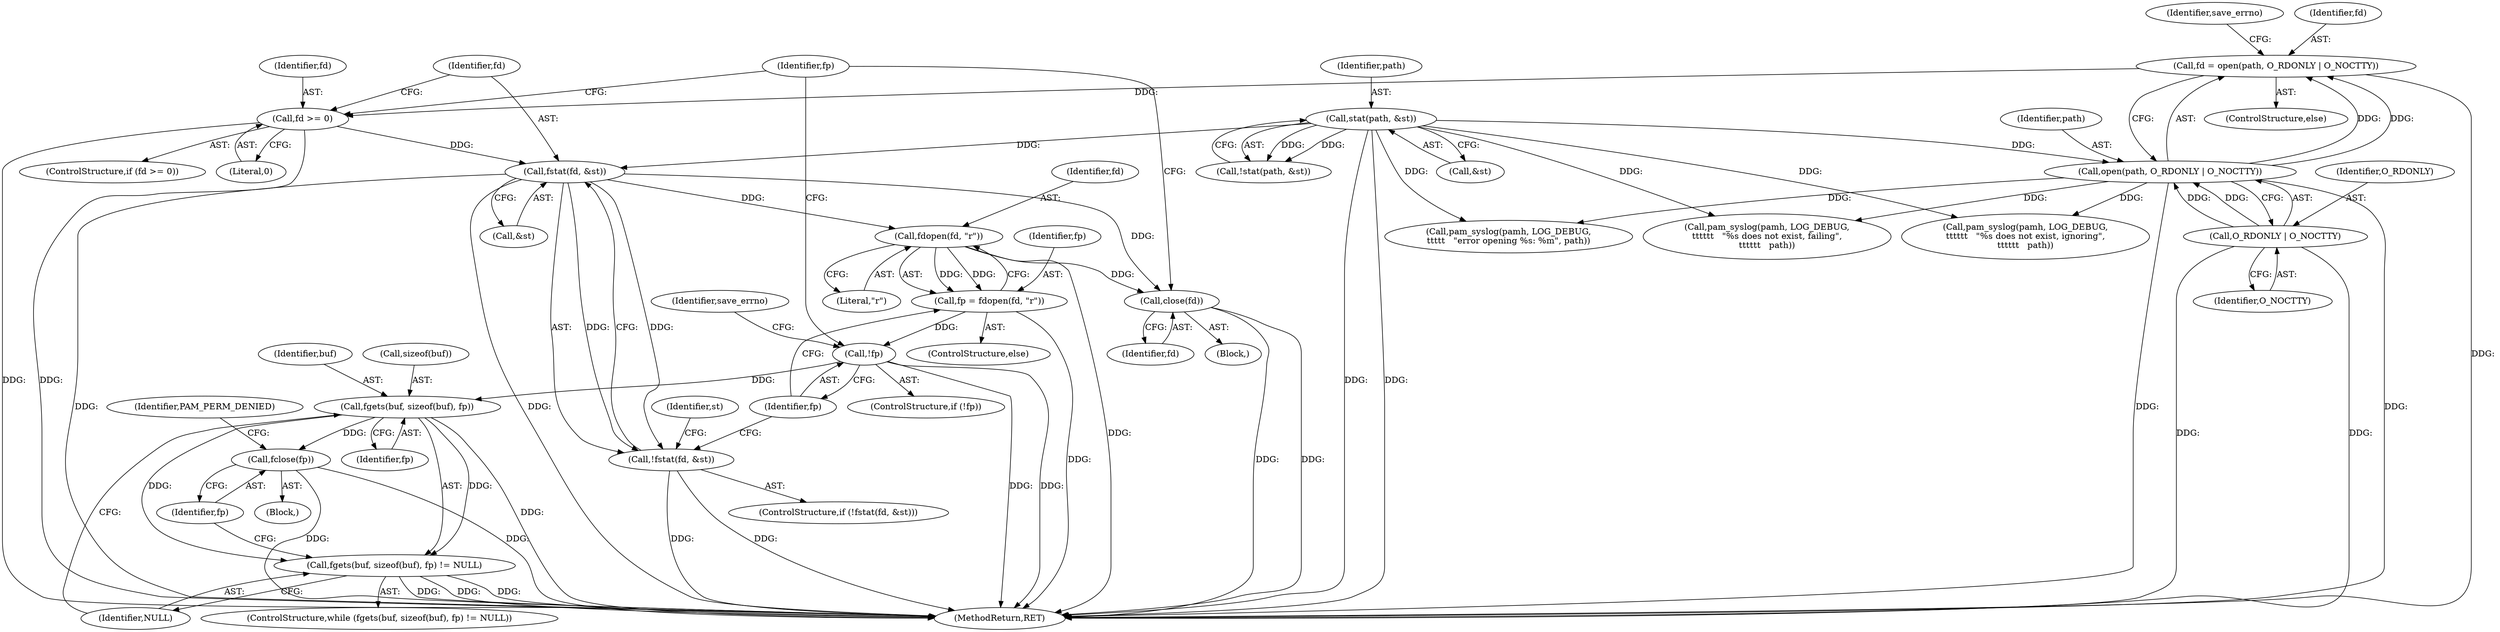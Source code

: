 digraph "0_altlinux_ffe7058c70253d574b1963c7c93002bd410fddc9@API" {
"1000205" [label="(Call,fd = open(path, O_RDONLY | O_NOCTTY))"];
"1000207" [label="(Call,open(path, O_RDONLY | O_NOCTTY))"];
"1000190" [label="(Call,stat(path, &st))"];
"1000209" [label="(Call,O_RDONLY | O_NOCTTY)"];
"1000218" [label="(Call,fd >= 0)"];
"1000224" [label="(Call,fstat(fd, &st))"];
"1000223" [label="(Call,!fstat(fd, &st))"];
"1000241" [label="(Call,fdopen(fd, \"r\"))"];
"1000239" [label="(Call,fp = fdopen(fd, \"r\"))"];
"1000245" [label="(Call,!fp)"];
"1000260" [label="(Call,fgets(buf, sizeof(buf), fp))"];
"1000259" [label="(Call,fgets(buf, sizeof(buf), fp) != NULL)"];
"1000267" [label="(Call,fclose(fp))"];
"1000251" [label="(Call,close(fd))"];
"1000226" [label="(Call,&st)"];
"1000261" [label="(Identifier,buf)"];
"1000267" [label="(Call,fclose(fp))"];
"1000242" [label="(Identifier,fd)"];
"1000243" [label="(Literal,\"r\")"];
"1000213" [label="(Identifier,save_errno)"];
"1000223" [label="(Call,!fstat(fd, &st))"];
"1000309" [label="(Call,pam_syslog(pamh, LOG_DEBUG,\n\t\t\t\t\t   \"error opening %s: %m\", path))"];
"1000233" [label="(Identifier,st)"];
"1000219" [label="(Identifier,fd)"];
"1000189" [label="(Call,!stat(path, &st))"];
"1000298" [label="(Call,pam_syslog(pamh, LOG_DEBUG,\n\t\t\t\t\t\t   \"%s does not exist, failing\",\n\t\t\t\t\t\t   path))"];
"1000191" [label="(Identifier,path)"];
"1000251" [label="(Call,close(fd))"];
"1000210" [label="(Identifier,O_RDONLY)"];
"1000262" [label="(Call,sizeof(buf))"];
"1000224" [label="(Call,fstat(fd, &st))"];
"1000220" [label="(Literal,0)"];
"1000190" [label="(Call,stat(path, &st))"];
"1000255" [label="(Block,)"];
"1000239" [label="(Call,fp = fdopen(fd, \"r\"))"];
"1000217" [label="(ControlStructure,if (fd >= 0))"];
"1000247" [label="(Block,)"];
"1000206" [label="(Identifier,fd)"];
"1000259" [label="(Call,fgets(buf, sizeof(buf), fp) != NULL)"];
"1000244" [label="(ControlStructure,if (!fp))"];
"1000222" [label="(ControlStructure,if (!fstat(fd, &st)))"];
"1000240" [label="(Identifier,fp)"];
"1000209" [label="(Call,O_RDONLY | O_NOCTTY)"];
"1000265" [label="(Identifier,NULL)"];
"1000316" [label="(MethodReturn,RET)"];
"1000192" [label="(Call,&st)"];
"1000246" [label="(Identifier,fp)"];
"1000218" [label="(Call,fd >= 0)"];
"1000225" [label="(Identifier,fd)"];
"1000238" [label="(ControlStructure,else)"];
"1000270" [label="(Identifier,PAM_PERM_DENIED)"];
"1000211" [label="(Identifier,O_NOCTTY)"];
"1000264" [label="(Identifier,fp)"];
"1000258" [label="(ControlStructure,while (fgets(buf, sizeof(buf), fp) != NULL))"];
"1000252" [label="(Identifier,fd)"];
"1000205" [label="(Call,fd = open(path, O_RDONLY | O_NOCTTY))"];
"1000241" [label="(Call,fdopen(fd, \"r\"))"];
"1000245" [label="(Call,!fp)"];
"1000254" [label="(Identifier,fp)"];
"1000260" [label="(Call,fgets(buf, sizeof(buf), fp))"];
"1000268" [label="(Identifier,fp)"];
"1000208" [label="(Identifier,path)"];
"1000207" [label="(Call,open(path, O_RDONLY | O_NOCTTY))"];
"1000204" [label="(ControlStructure,else)"];
"1000249" [label="(Identifier,save_errno)"];
"1000288" [label="(Call,pam_syslog(pamh, LOG_DEBUG,\n\t\t\t\t\t\t   \"%s does not exist, ignoring\",\n\t\t\t\t\t\t   path))"];
"1000205" -> "1000204"  [label="AST: "];
"1000205" -> "1000207"  [label="CFG: "];
"1000206" -> "1000205"  [label="AST: "];
"1000207" -> "1000205"  [label="AST: "];
"1000213" -> "1000205"  [label="CFG: "];
"1000205" -> "1000316"  [label="DDG: "];
"1000207" -> "1000205"  [label="DDG: "];
"1000207" -> "1000205"  [label="DDG: "];
"1000205" -> "1000218"  [label="DDG: "];
"1000207" -> "1000209"  [label="CFG: "];
"1000208" -> "1000207"  [label="AST: "];
"1000209" -> "1000207"  [label="AST: "];
"1000207" -> "1000316"  [label="DDG: "];
"1000207" -> "1000316"  [label="DDG: "];
"1000190" -> "1000207"  [label="DDG: "];
"1000209" -> "1000207"  [label="DDG: "];
"1000209" -> "1000207"  [label="DDG: "];
"1000207" -> "1000288"  [label="DDG: "];
"1000207" -> "1000298"  [label="DDG: "];
"1000207" -> "1000309"  [label="DDG: "];
"1000190" -> "1000189"  [label="AST: "];
"1000190" -> "1000192"  [label="CFG: "];
"1000191" -> "1000190"  [label="AST: "];
"1000192" -> "1000190"  [label="AST: "];
"1000189" -> "1000190"  [label="CFG: "];
"1000190" -> "1000316"  [label="DDG: "];
"1000190" -> "1000316"  [label="DDG: "];
"1000190" -> "1000189"  [label="DDG: "];
"1000190" -> "1000189"  [label="DDG: "];
"1000190" -> "1000224"  [label="DDG: "];
"1000190" -> "1000288"  [label="DDG: "];
"1000190" -> "1000298"  [label="DDG: "];
"1000190" -> "1000309"  [label="DDG: "];
"1000209" -> "1000211"  [label="CFG: "];
"1000210" -> "1000209"  [label="AST: "];
"1000211" -> "1000209"  [label="AST: "];
"1000209" -> "1000316"  [label="DDG: "];
"1000209" -> "1000316"  [label="DDG: "];
"1000218" -> "1000217"  [label="AST: "];
"1000218" -> "1000220"  [label="CFG: "];
"1000219" -> "1000218"  [label="AST: "];
"1000220" -> "1000218"  [label="AST: "];
"1000225" -> "1000218"  [label="CFG: "];
"1000254" -> "1000218"  [label="CFG: "];
"1000218" -> "1000316"  [label="DDG: "];
"1000218" -> "1000316"  [label="DDG: "];
"1000218" -> "1000224"  [label="DDG: "];
"1000224" -> "1000223"  [label="AST: "];
"1000224" -> "1000226"  [label="CFG: "];
"1000225" -> "1000224"  [label="AST: "];
"1000226" -> "1000224"  [label="AST: "];
"1000223" -> "1000224"  [label="CFG: "];
"1000224" -> "1000316"  [label="DDG: "];
"1000224" -> "1000316"  [label="DDG: "];
"1000224" -> "1000223"  [label="DDG: "];
"1000224" -> "1000223"  [label="DDG: "];
"1000224" -> "1000241"  [label="DDG: "];
"1000224" -> "1000251"  [label="DDG: "];
"1000223" -> "1000222"  [label="AST: "];
"1000233" -> "1000223"  [label="CFG: "];
"1000246" -> "1000223"  [label="CFG: "];
"1000223" -> "1000316"  [label="DDG: "];
"1000223" -> "1000316"  [label="DDG: "];
"1000241" -> "1000239"  [label="AST: "];
"1000241" -> "1000243"  [label="CFG: "];
"1000242" -> "1000241"  [label="AST: "];
"1000243" -> "1000241"  [label="AST: "];
"1000239" -> "1000241"  [label="CFG: "];
"1000241" -> "1000316"  [label="DDG: "];
"1000241" -> "1000239"  [label="DDG: "];
"1000241" -> "1000239"  [label="DDG: "];
"1000241" -> "1000251"  [label="DDG: "];
"1000239" -> "1000238"  [label="AST: "];
"1000240" -> "1000239"  [label="AST: "];
"1000246" -> "1000239"  [label="CFG: "];
"1000239" -> "1000316"  [label="DDG: "];
"1000239" -> "1000245"  [label="DDG: "];
"1000245" -> "1000244"  [label="AST: "];
"1000245" -> "1000246"  [label="CFG: "];
"1000246" -> "1000245"  [label="AST: "];
"1000249" -> "1000245"  [label="CFG: "];
"1000254" -> "1000245"  [label="CFG: "];
"1000245" -> "1000316"  [label="DDG: "];
"1000245" -> "1000316"  [label="DDG: "];
"1000245" -> "1000260"  [label="DDG: "];
"1000260" -> "1000259"  [label="AST: "];
"1000260" -> "1000264"  [label="CFG: "];
"1000261" -> "1000260"  [label="AST: "];
"1000262" -> "1000260"  [label="AST: "];
"1000264" -> "1000260"  [label="AST: "];
"1000265" -> "1000260"  [label="CFG: "];
"1000260" -> "1000316"  [label="DDG: "];
"1000260" -> "1000259"  [label="DDG: "];
"1000260" -> "1000259"  [label="DDG: "];
"1000260" -> "1000267"  [label="DDG: "];
"1000259" -> "1000258"  [label="AST: "];
"1000259" -> "1000265"  [label="CFG: "];
"1000265" -> "1000259"  [label="AST: "];
"1000268" -> "1000259"  [label="CFG: "];
"1000259" -> "1000316"  [label="DDG: "];
"1000259" -> "1000316"  [label="DDG: "];
"1000259" -> "1000316"  [label="DDG: "];
"1000267" -> "1000255"  [label="AST: "];
"1000267" -> "1000268"  [label="CFG: "];
"1000268" -> "1000267"  [label="AST: "];
"1000270" -> "1000267"  [label="CFG: "];
"1000267" -> "1000316"  [label="DDG: "];
"1000267" -> "1000316"  [label="DDG: "];
"1000251" -> "1000247"  [label="AST: "];
"1000251" -> "1000252"  [label="CFG: "];
"1000252" -> "1000251"  [label="AST: "];
"1000254" -> "1000251"  [label="CFG: "];
"1000251" -> "1000316"  [label="DDG: "];
"1000251" -> "1000316"  [label="DDG: "];
}
